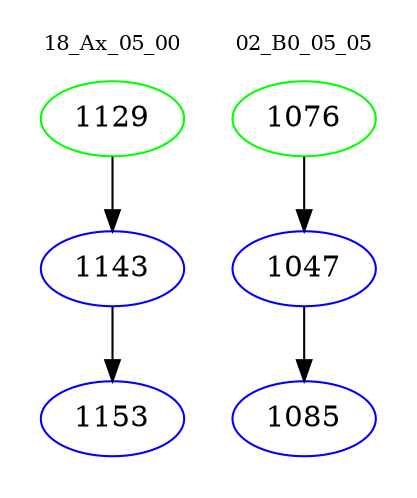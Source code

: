 digraph{
subgraph cluster_0 {
color = white
label = "18_Ax_05_00";
fontsize=10;
T0_1129 [label="1129", color="green"]
T0_1129 -> T0_1143 [color="black"]
T0_1143 [label="1143", color="blue"]
T0_1143 -> T0_1153 [color="black"]
T0_1153 [label="1153", color="blue"]
}
subgraph cluster_1 {
color = white
label = "02_B0_05_05";
fontsize=10;
T1_1076 [label="1076", color="green"]
T1_1076 -> T1_1047 [color="black"]
T1_1047 [label="1047", color="blue"]
T1_1047 -> T1_1085 [color="black"]
T1_1085 [label="1085", color="blue"]
}
}

